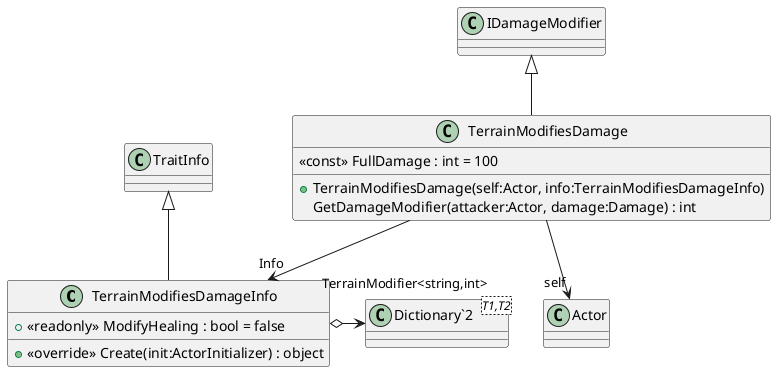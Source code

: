 @startuml
class TerrainModifiesDamageInfo {
    + <<readonly>> ModifyHealing : bool = false
    + <<override>> Create(init:ActorInitializer) : object
}
class TerrainModifiesDamage {
    <<const>> FullDamage : int = 100
    + TerrainModifiesDamage(self:Actor, info:TerrainModifiesDamageInfo)
    GetDamageModifier(attacker:Actor, damage:Damage) : int
}
class "Dictionary`2"<T1,T2> {
}
TraitInfo <|-- TerrainModifiesDamageInfo
TerrainModifiesDamageInfo o-> "TerrainModifier<string,int>" "Dictionary`2"
IDamageModifier <|-- TerrainModifiesDamage
TerrainModifiesDamage --> "Info" TerrainModifiesDamageInfo
TerrainModifiesDamage --> "self" Actor
@enduml
